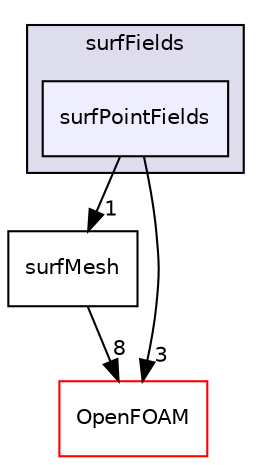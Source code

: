 digraph "src/surfMesh/surfFields/surfPointFields" {
  bgcolor=transparent;
  compound=true
  node [ fontsize="10", fontname="Helvetica"];
  edge [ labelfontsize="10", labelfontname="Helvetica"];
  subgraph clusterdir_7b81b8bbd5207abb0a72979d438eac3d {
    graph [ bgcolor="#ddddee", pencolor="black", label="surfFields" fontname="Helvetica", fontsize="10", URL="dir_7b81b8bbd5207abb0a72979d438eac3d.html"]
  dir_8a089bd540a3260f20007265ad6bac43 [shape=box, label="surfPointFields", style="filled", fillcolor="#eeeeff", pencolor="black", URL="dir_8a089bd540a3260f20007265ad6bac43.html"];
  }
  dir_e8a93c077ed83521fb6f866085887369 [shape=box label="surfMesh" URL="dir_e8a93c077ed83521fb6f866085887369.html"];
  dir_c5473ff19b20e6ec4dfe5c310b3778a8 [shape=box label="OpenFOAM" color="red" URL="dir_c5473ff19b20e6ec4dfe5c310b3778a8.html"];
  dir_e8a93c077ed83521fb6f866085887369->dir_c5473ff19b20e6ec4dfe5c310b3778a8 [headlabel="8", labeldistance=1.5 headhref="dir_002768_001897.html"];
  dir_8a089bd540a3260f20007265ad6bac43->dir_e8a93c077ed83521fb6f866085887369 [headlabel="1", labeldistance=1.5 headhref="dir_002767_002768.html"];
  dir_8a089bd540a3260f20007265ad6bac43->dir_c5473ff19b20e6ec4dfe5c310b3778a8 [headlabel="3", labeldistance=1.5 headhref="dir_002767_001897.html"];
}

